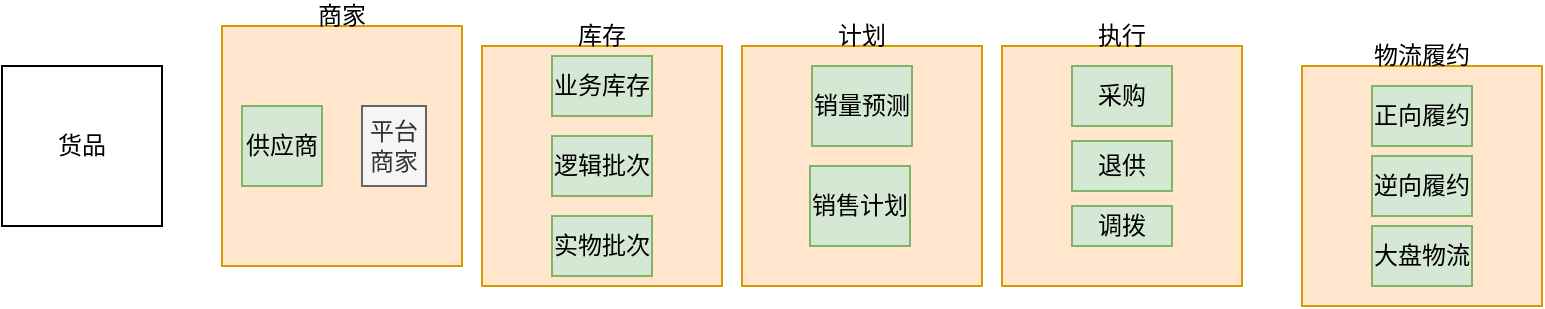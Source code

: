 <mxfile version="21.1.2" type="github">
  <diagram name="第 1 页" id="5mofqKTw62YpgUvq-WKf">
    <mxGraphModel dx="1546" dy="765" grid="1" gridSize="10" guides="1" tooltips="1" connect="1" arrows="1" fold="1" page="1" pageScale="1" pageWidth="827" pageHeight="1169" math="0" shadow="0">
      <root>
        <mxCell id="0" />
        <mxCell id="1" parent="0" />
        <mxCell id="fHbAEwM5j2FaI4vYDHD--4" value="" style="group" vertex="1" connectable="0" parent="1">
          <mxGeometry x="140" y="420" width="120" height="120" as="geometry" />
        </mxCell>
        <mxCell id="37hSoCgvx9Jy7z0TvU7H-1" value="商家" style="whiteSpace=wrap;html=1;aspect=fixed;labelPosition=center;verticalLabelPosition=top;align=center;verticalAlign=bottom;horizontal=1;spacing=-2;spacingTop=-7;fillColor=#ffe6cc;strokeColor=#d79b00;" parent="fHbAEwM5j2FaI4vYDHD--4" vertex="1">
          <mxGeometry width="120" height="120" as="geometry" />
        </mxCell>
        <mxCell id="37hSoCgvx9Jy7z0TvU7H-2" value="供应商" style="whiteSpace=wrap;html=1;direction=south;fillColor=#d5e8d4;strokeColor=#82b366;" parent="fHbAEwM5j2FaI4vYDHD--4" vertex="1">
          <mxGeometry x="10" y="40" width="40" height="40" as="geometry" />
        </mxCell>
        <mxCell id="37hSoCgvx9Jy7z0TvU7H-3" value="平台商家" style="whiteSpace=wrap;html=1;direction=south;fillColor=#f5f5f5;strokeColor=#666666;fontColor=#333333;aspect=fixed;" parent="fHbAEwM5j2FaI4vYDHD--4" vertex="1">
          <mxGeometry x="70" y="40" width="32" height="40" as="geometry" />
        </mxCell>
        <mxCell id="fHbAEwM5j2FaI4vYDHD--7" value="" style="group" vertex="1" connectable="0" parent="1">
          <mxGeometry x="270" y="430" width="120" height="120" as="geometry" />
        </mxCell>
        <mxCell id="vqv3f7c_7gWN0ClOkiMN-1" value="库存" style="whiteSpace=wrap;html=1;aspect=fixed;labelPosition=center;verticalLabelPosition=top;align=center;verticalAlign=bottom;horizontal=1;spacing=-2;spacingTop=-7;fillColor=#ffe6cc;strokeColor=#d79b00;" parent="fHbAEwM5j2FaI4vYDHD--7" vertex="1">
          <mxGeometry width="120" height="120" as="geometry" />
        </mxCell>
        <mxCell id="fHbAEwM5j2FaI4vYDHD--6" value="" style="group" vertex="1" connectable="0" parent="fHbAEwM5j2FaI4vYDHD--7">
          <mxGeometry x="35" y="5" width="50" height="110" as="geometry" />
        </mxCell>
        <mxCell id="vqv3f7c_7gWN0ClOkiMN-8" value="业务库存" style="whiteSpace=wrap;html=1;direction=south;fillColor=#d5e8d4;strokeColor=#82b366;" parent="fHbAEwM5j2FaI4vYDHD--6" vertex="1">
          <mxGeometry width="50" height="30" as="geometry" />
        </mxCell>
        <mxCell id="vqv3f7c_7gWN0ClOkiMN-9" value="逻辑批次" style="whiteSpace=wrap;html=1;direction=south;fillColor=#d5e8d4;strokeColor=#82b366;" parent="fHbAEwM5j2FaI4vYDHD--6" vertex="1">
          <mxGeometry y="40" width="50" height="30" as="geometry" />
        </mxCell>
        <mxCell id="fHbAEwM5j2FaI4vYDHD--5" value="实物批次" style="whiteSpace=wrap;html=1;direction=south;fillColor=#d5e8d4;strokeColor=#82b366;" vertex="1" parent="fHbAEwM5j2FaI4vYDHD--6">
          <mxGeometry y="80" width="50" height="30" as="geometry" />
        </mxCell>
        <mxCell id="fHbAEwM5j2FaI4vYDHD--9" value="" style="group" vertex="1" connectable="0" parent="1">
          <mxGeometry x="400" y="430" width="120" height="120" as="geometry" />
        </mxCell>
        <mxCell id="vqv3f7c_7gWN0ClOkiMN-3" value="计划" style="whiteSpace=wrap;html=1;aspect=fixed;labelPosition=center;verticalLabelPosition=top;align=center;verticalAlign=bottom;horizontal=1;spacing=-2;spacingTop=-7;fillColor=#ffe6cc;strokeColor=#d79b00;" parent="fHbAEwM5j2FaI4vYDHD--9" vertex="1">
          <mxGeometry width="120" height="120" as="geometry" />
        </mxCell>
        <mxCell id="vqv3f7c_7gWN0ClOkiMN-10" value="销售计划" style="whiteSpace=wrap;html=1;direction=south;fillColor=#d5e8d4;strokeColor=#82b366;" parent="fHbAEwM5j2FaI4vYDHD--9" vertex="1">
          <mxGeometry x="34" y="60" width="50" height="40" as="geometry" />
        </mxCell>
        <mxCell id="vqv3f7c_7gWN0ClOkiMN-11" value="销量预测" style="whiteSpace=wrap;html=1;direction=south;fillColor=#d5e8d4;strokeColor=#82b366;" parent="fHbAEwM5j2FaI4vYDHD--9" vertex="1">
          <mxGeometry x="35" y="10" width="50" height="40" as="geometry" />
        </mxCell>
        <mxCell id="fHbAEwM5j2FaI4vYDHD--14" value="" style="group" vertex="1" connectable="0" parent="1">
          <mxGeometry x="530" y="430" width="120" height="120" as="geometry" />
        </mxCell>
        <mxCell id="vqv3f7c_7gWN0ClOkiMN-6" value="执行" style="whiteSpace=wrap;html=1;aspect=fixed;labelPosition=center;verticalLabelPosition=top;align=center;verticalAlign=bottom;horizontal=1;spacing=-2;spacingTop=-7;fillColor=#ffe6cc;strokeColor=#d79b00;" parent="fHbAEwM5j2FaI4vYDHD--14" vertex="1">
          <mxGeometry width="120" height="120" as="geometry" />
        </mxCell>
        <mxCell id="vqv3f7c_7gWN0ClOkiMN-12" value="采购" style="whiteSpace=wrap;html=1;direction=south;fillColor=#d5e8d4;strokeColor=#82b366;" parent="fHbAEwM5j2FaI4vYDHD--14" vertex="1">
          <mxGeometry x="35" y="10" width="50" height="30" as="geometry" />
        </mxCell>
        <mxCell id="vqv3f7c_7gWN0ClOkiMN-13" value="退供" style="whiteSpace=wrap;html=1;direction=south;fillColor=#d5e8d4;strokeColor=#82b366;" parent="fHbAEwM5j2FaI4vYDHD--14" vertex="1">
          <mxGeometry x="35" y="47.5" width="50" height="25" as="geometry" />
        </mxCell>
        <mxCell id="vqv3f7c_7gWN0ClOkiMN-14" value="调拨" style="whiteSpace=wrap;html=1;direction=south;fillColor=#d5e8d4;strokeColor=#82b366;" parent="fHbAEwM5j2FaI4vYDHD--14" vertex="1">
          <mxGeometry x="35" y="80" width="50" height="20" as="geometry" />
        </mxCell>
        <mxCell id="fHbAEwM5j2FaI4vYDHD--15" value="" style="group" vertex="1" connectable="0" parent="1">
          <mxGeometry x="680" y="440" width="120" height="120" as="geometry" />
        </mxCell>
        <mxCell id="vqv3f7c_7gWN0ClOkiMN-7" value="物流履约" style="whiteSpace=wrap;html=1;aspect=fixed;labelPosition=center;verticalLabelPosition=top;align=center;verticalAlign=bottom;horizontal=1;spacing=-2;spacingTop=-7;fillColor=#ffe6cc;strokeColor=#d79b00;" parent="fHbAEwM5j2FaI4vYDHD--15" vertex="1">
          <mxGeometry width="120" height="120" as="geometry" />
        </mxCell>
        <mxCell id="fHbAEwM5j2FaI4vYDHD--1" value="正向履约" style="whiteSpace=wrap;html=1;direction=south;fillColor=#d5e8d4;strokeColor=#82b366;" vertex="1" parent="fHbAEwM5j2FaI4vYDHD--15">
          <mxGeometry x="35" y="10" width="50" height="30" as="geometry" />
        </mxCell>
        <mxCell id="fHbAEwM5j2FaI4vYDHD--2" value="逆向履约" style="whiteSpace=wrap;html=1;direction=south;fillColor=#d5e8d4;strokeColor=#82b366;" vertex="1" parent="fHbAEwM5j2FaI4vYDHD--15">
          <mxGeometry x="35" y="45" width="50" height="30" as="geometry" />
        </mxCell>
        <mxCell id="fHbAEwM5j2FaI4vYDHD--3" value="大盘物流" style="whiteSpace=wrap;html=1;direction=south;fillColor=#d5e8d4;strokeColor=#82b366;" vertex="1" parent="fHbAEwM5j2FaI4vYDHD--15">
          <mxGeometry x="35" y="80" width="50" height="30" as="geometry" />
        </mxCell>
        <mxCell id="fHbAEwM5j2FaI4vYDHD--16" value="货品" style="whiteSpace=wrap;html=1;aspect=fixed;" vertex="1" parent="1">
          <mxGeometry x="30" y="440" width="80" height="80" as="geometry" />
        </mxCell>
      </root>
    </mxGraphModel>
  </diagram>
</mxfile>
